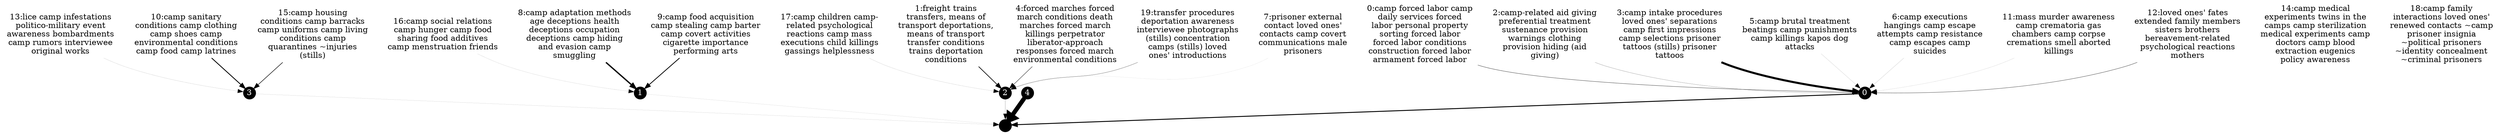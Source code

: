 strict digraph {
	node [shape=point];
	n1_0 -> n2_0 [penwidth=1.56];
	n0_0 -> n1_0 [penwidth=0.45];
	n0_2 -> n1_0 [penwidth=0.19];
	n0_3 -> n1_0 [penwidth=3.59];
	n0_5 -> n1_0 [penwidth=0.09];
	n0_6 -> n1_0 [penwidth=0.10];
	n0_11 -> n1_0 [penwidth=0.07];
	n0_12 -> n1_0 [penwidth=0.43];
	n0_13 -> n1_3 [penwidth=0.08];
	n0_14 -> n1_0 [penwidth=0.02];
	n0_16 -> n1_1 [penwidth=0.07];
	n0_17 -> n1_2 [penwidth=0.08];
	n0_18 -> n1_0 [penwidth=0.02];
	n1_1 -> n2_0 [penwidth=0.06];
	n0_1 -> n1_2 [penwidth=1.12];
	n0_4 -> n1_2 [penwidth=0.58];
	n0_8 -> n1_1 [penwidth=2.31];
	n0_9 -> n1_1 [penwidth=1.30];
	n0_10 -> n1_3 [penwidth=1.39];
	n0_15 -> n1_3 [penwidth=0.86];
	n0_19 -> n1_2 [penwidth=0.29];
	n1_2 -> n2_0 [penwidth=0.19];
	n0_7 -> n1_2 [penwidth=0.04];
	n1_3 -> n2_0 [penwidth=0.07];
	n1_4 -> n2_0 [penwidth=7.60];
	n1_0 [shape=circle,margin="0,0",style=filled,fillcolor=black,fontcolor=white,height=0.23,label="0"]
	n0_0 [label="0:camp forced labor camp
daily services forced
labor personal property
sorting forced labor
forced labor conditions
construction forced labor
armament forced labor",shape=none,fontcolor="black"]
	n0_2 [label="2:camp-related aid giving
preferential treatment
sustenance provision
warnings clothing
provision hiding (aid
giving)",shape=none,fontcolor="black"]
	n0_3 [label="3:camp intake procedures
loved ones' separations
camp first impressions
camp selections prisoner
tattoos (stills) prisoner
tattoos",shape=none,fontcolor="black"]
	n0_5 [label="5:camp brutal treatment
beatings camp punishments
camp killings kapos dog
attacks",shape=none,fontcolor="black"]
	n0_6 [label="6:camp executions
hangings camp escape
attempts camp resistance
camp escapes camp
suicides",shape=none,fontcolor="black"]
	n0_11 [label="11:mass murder awareness
camp crematoria gas
chambers camp corpse
cremations smell aborted
killings",shape=none,fontcolor="black"]
	n0_12 [label="12:loved ones' fates
extended family members
sisters brothers
bereavement-related
psychological reactions
mothers",shape=none,fontcolor="black"]
	n0_13 [label="13:lice camp infestations
politico-military event
awareness bombardments
camp rumors interviewee
original works",shape=none,fontcolor="black"]
	n0_14 [label="14:camp medical
experiments twins in the
camps camp sterilization
medical experiments camp
doctors camp blood
extraction eugenics
policy awareness",shape=none,fontcolor="black"]
	n0_16 [label="16:camp social relations
camp hunger camp food
sharing food additives
camp menstruation friends",shape=none,fontcolor="black"]
	n0_17 [label="17:camp children camp-
related psychological
reactions camp mass
executions child killings
gassings helplessness",shape=none,fontcolor="black"]
	n0_18 [label="18:camp family
interactions loved ones'
renewed contacts ~camp
prisoner insignia
~political prisoners
~identity concealment
~criminal prisoners",shape=none,fontcolor="black"]
	n1_1 [shape=circle,margin="0,0",style=filled,fillcolor=black,fontcolor=white,height=0.13,label="1"]
	n0_1 [label="1:freight trains
transfers, means of
transport deportations,
means of transport
transfer conditions
trains deportation
conditions",shape=none,fontcolor="black"]
	n0_4 [label="4:forced marches forced
march conditions death
marches forced march
killings perpetrator
liberator-approach
responses forced march
environmental conditions",shape=none,fontcolor="black"]
	n0_8 [label="8:camp adaptation methods
age deceptions health
deceptions occupation
deceptions camp hiding
and evasion camp
smuggling",shape=none,fontcolor="black"]
	n0_9 [label="9:camp food acquisition
camp stealing camp barter
camp covert activities
cigarette importance
performing arts",shape=none,fontcolor="black"]
	n0_10 [label="10:camp sanitary
conditions camp clothing
camp shoes camp
environmental conditions
camp food camp latrines",shape=none,fontcolor="black"]
	n0_15 [label="15:camp housing
conditions camp barracks
camp uniforms camp living
conditions camp
quarantines ~injuries
(stills)",shape=none,fontcolor="black"]
	n0_19 [label="19:transfer procedures
deportation awareness
interviewee photographs
(stills) concentration
camps (stills) loved
ones' introductions",shape=none,fontcolor="black"]
	n1_2 [shape=circle,margin="0,0",style=filled,fillcolor=black,fontcolor=white,height=0.05,label="2"]
	n0_7 [label="7:prisoner external
contact loved ones'
contacts camp covert
communications male
prisoners",shape=none,fontcolor="black"]
	n1_3 [shape=circle,margin="0,0",style=filled,fillcolor=black,fontcolor=white,height=0.05,label="3"]
	n1_4 [shape=circle,margin="0,0",style=filled,fillcolor=black,fontcolor=white,height=-0.00,label="4"]
	n2_0 [shape=point,height=0.30]
}